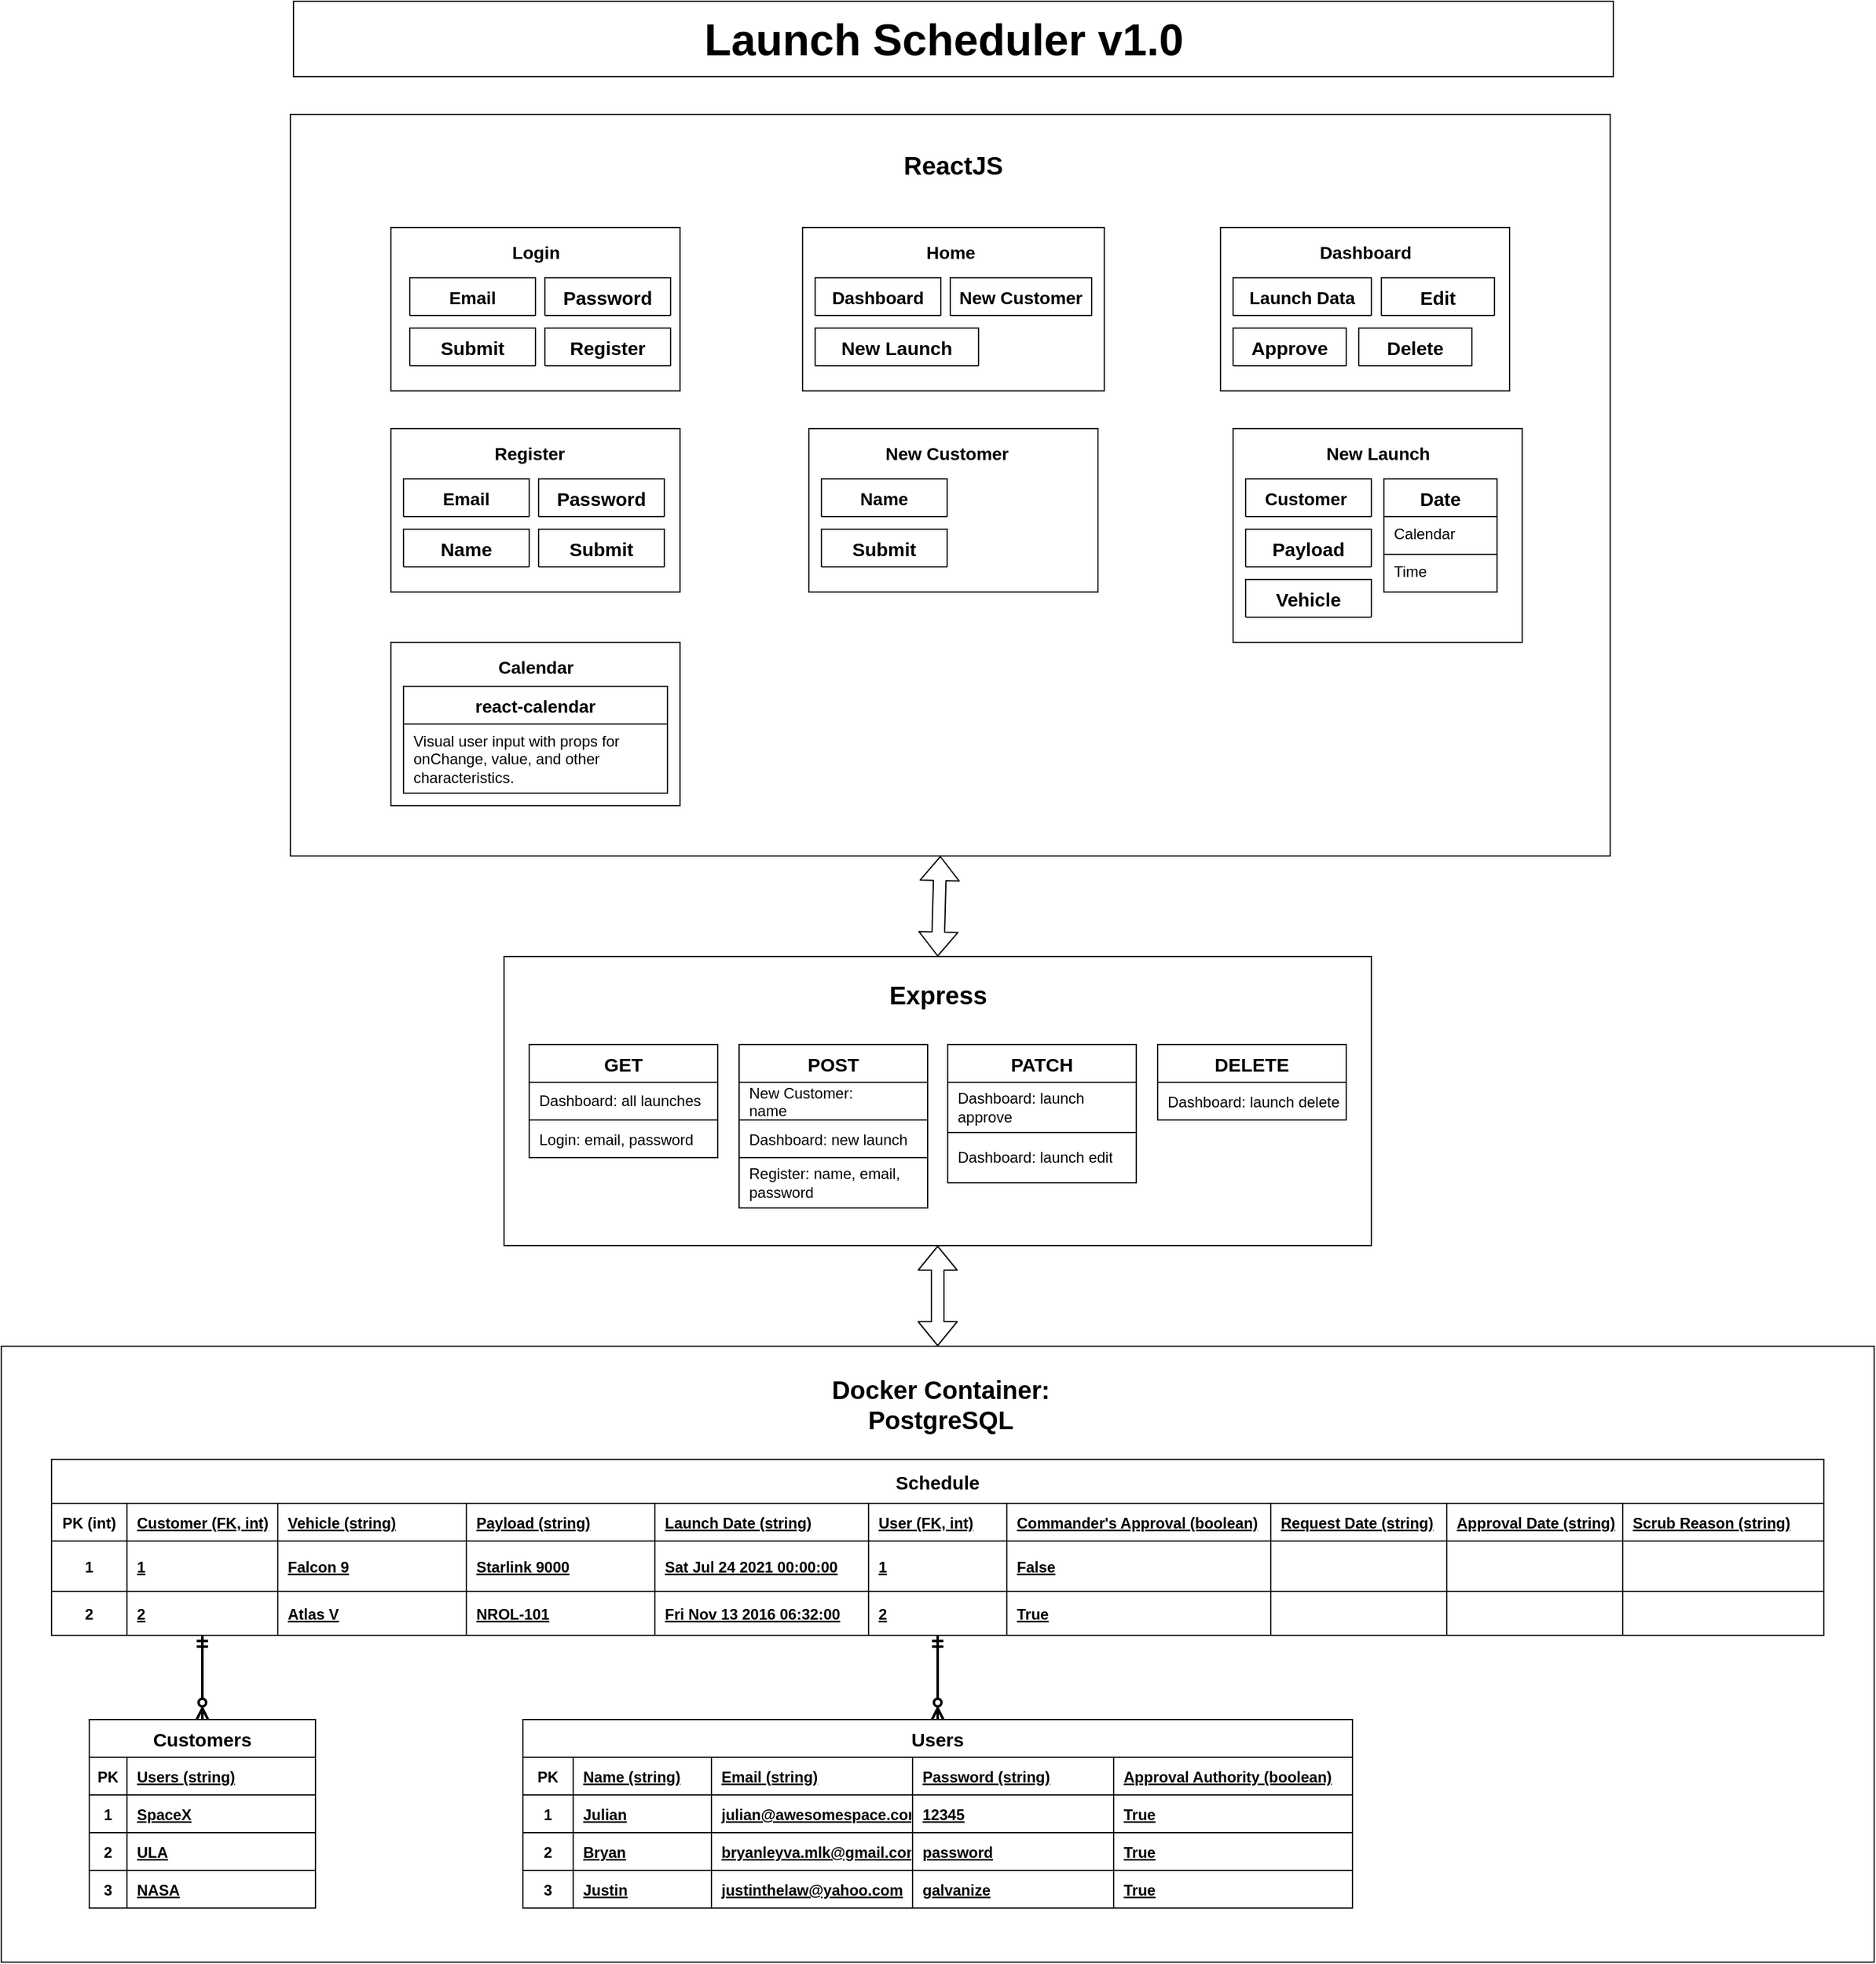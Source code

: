 <mxfile>
    <diagram id="6BDg1KD_mayfi2PuMGdl" name="Page-1">
        <mxGraphModel dx="818" dy="506" grid="1" gridSize="10" guides="1" tooltips="1" connect="1" arrows="1" fold="1" page="1" pageScale="1" pageWidth="1920" pageHeight="1200" math="0" shadow="0">
            <root>
                <mxCell id="0"/>
                <mxCell id="1" parent="0"/>
                <mxCell id="199" value="" style="whiteSpace=wrap;html=1;fontSize=15;" vertex="1" parent="1">
                    <mxGeometry x="447.5" y="130" width="1050" height="60" as="geometry"/>
                </mxCell>
                <mxCell id="Rv9vlVJMcPTRxCtkCa90-260" value="" style="whiteSpace=wrap;html=1;fontSize=15;" parent="1" vertex="1">
                    <mxGeometry x="445" y="220" width="1050" height="590" as="geometry"/>
                </mxCell>
                <mxCell id="Rv9vlVJMcPTRxCtkCa90-183" value="" style="whiteSpace=wrap;html=1;fontSize=15;" parent="1" vertex="1">
                    <mxGeometry x="215" y="1200" width="1490" height="490" as="geometry"/>
                </mxCell>
                <mxCell id="Rv9vlVJMcPTRxCtkCa90-259" value="" style="whiteSpace=wrap;html=1;fontSize=15;" parent="1" vertex="1">
                    <mxGeometry x="615" y="890" width="690" height="230" as="geometry"/>
                </mxCell>
                <mxCell id="Rv9vlVJMcPTRxCtkCa90-250" value="Express" style="text;html=1;strokeColor=none;fillColor=none;align=center;verticalAlign=middle;whiteSpace=wrap;rounded=0;fontSize=20;fontStyle=1" parent="1" vertex="1">
                    <mxGeometry x="862.5" y="910" width="195" height="20" as="geometry"/>
                </mxCell>
                <mxCell id="Rv9vlVJMcPTRxCtkCa90-251" value="ReactJS" style="text;html=1;strokeColor=none;fillColor=none;align=center;verticalAlign=middle;whiteSpace=wrap;rounded=0;fontSize=20;fontStyle=1" parent="1" vertex="1">
                    <mxGeometry x="875" y="250" width="195" height="20" as="geometry"/>
                </mxCell>
                <mxCell id="28" value="Schedule" style="shape=table;startSize=35;container=1;collapsible=1;childLayout=tableLayout;fixedRows=1;rowLines=0;fontStyle=1;align=center;resizeLast=1;fontSize=15;" parent="1" vertex="1">
                    <mxGeometry x="255" y="1290" width="1410" height="140" as="geometry"/>
                </mxCell>
                <mxCell id="29" value="" style="shape=partialRectangle;collapsible=0;dropTarget=0;pointerEvents=0;fillColor=none;top=0;left=0;bottom=1;right=0;points=[[0,0.5],[1,0.5]];portConstraint=eastwest;" parent="28" vertex="1">
                    <mxGeometry y="35" width="1410" height="30" as="geometry"/>
                </mxCell>
                <mxCell id="30" value="PK (int)" style="shape=partialRectangle;connectable=0;fillColor=none;top=0;left=0;bottom=0;right=0;fontStyle=1;overflow=hidden;" parent="29" vertex="1">
                    <mxGeometry width="60" height="30" as="geometry"/>
                </mxCell>
                <mxCell id="31" value="Customer (FK, int)" style="shape=partialRectangle;connectable=0;fillColor=none;top=0;left=0;bottom=0;right=0;align=left;spacingLeft=6;fontStyle=5;overflow=hidden;" parent="29" vertex="1">
                    <mxGeometry x="60" width="120" height="30" as="geometry"/>
                </mxCell>
                <mxCell id="51" value="Vehicle (string)" style="shape=partialRectangle;connectable=0;fillColor=none;top=0;left=0;bottom=0;right=0;align=left;spacingLeft=6;fontStyle=5;overflow=hidden;" parent="29" vertex="1">
                    <mxGeometry x="180" width="150" height="30" as="geometry"/>
                </mxCell>
                <mxCell id="55" value="Payload (string)" style="shape=partialRectangle;connectable=0;fillColor=none;top=0;left=0;bottom=0;right=0;align=left;spacingLeft=6;fontStyle=5;overflow=hidden;" parent="29" vertex="1">
                    <mxGeometry x="330" width="150" height="30" as="geometry"/>
                </mxCell>
                <mxCell id="97" value="Launch Date (string)" style="shape=partialRectangle;connectable=0;fillColor=none;top=0;left=0;bottom=0;right=0;align=left;spacingLeft=6;fontStyle=5;overflow=hidden;" parent="29" vertex="1">
                    <mxGeometry x="480" width="170" height="30" as="geometry"/>
                </mxCell>
                <mxCell id="168" value="User (FK, int)" style="shape=partialRectangle;connectable=0;fillColor=none;top=0;left=0;bottom=0;right=0;align=left;spacingLeft=6;fontStyle=5;overflow=hidden;" parent="29" vertex="1">
                    <mxGeometry x="650" width="110.0" height="30" as="geometry"/>
                </mxCell>
                <mxCell id="101" value="Commander's Approval (boolean)" style="shape=partialRectangle;connectable=0;fillColor=none;top=0;left=0;bottom=0;right=0;align=left;spacingLeft=6;fontStyle=5;overflow=hidden;" parent="29" vertex="1">
                    <mxGeometry x="760.0" width="210.0" height="30" as="geometry"/>
                </mxCell>
                <mxCell id="204" value="Request Date (string)" style="shape=partialRectangle;connectable=0;fillColor=none;top=0;left=0;bottom=0;right=0;align=left;spacingLeft=6;fontStyle=5;overflow=hidden;" vertex="1" parent="29">
                    <mxGeometry x="970" width="140" height="30" as="geometry"/>
                </mxCell>
                <mxCell id="216" value="Approval Date (string)" style="shape=partialRectangle;connectable=0;fillColor=none;top=0;left=0;bottom=0;right=0;align=left;spacingLeft=6;fontStyle=5;overflow=hidden;" vertex="1" parent="29">
                    <mxGeometry x="1110" width="140" height="30" as="geometry"/>
                </mxCell>
                <mxCell id="219" value="Scrub Reason (string)" style="shape=partialRectangle;connectable=0;fillColor=none;top=0;left=0;bottom=0;right=0;align=left;spacingLeft=6;fontStyle=5;overflow=hidden;" vertex="1" parent="29">
                    <mxGeometry x="1250" width="160" height="30" as="geometry"/>
                </mxCell>
                <mxCell id="44" style="shape=partialRectangle;collapsible=0;dropTarget=0;pointerEvents=0;fillColor=none;top=0;left=0;bottom=1;right=0;points=[[0,0.5],[1,0.5]];portConstraint=eastwest;" parent="28" vertex="1">
                    <mxGeometry y="65" width="1410" height="40" as="geometry"/>
                </mxCell>
                <mxCell id="45" value="1" style="shape=partialRectangle;connectable=0;fillColor=none;top=0;left=0;bottom=0;right=0;fontStyle=1;overflow=hidden;" parent="44" vertex="1">
                    <mxGeometry width="60" height="40" as="geometry"/>
                </mxCell>
                <mxCell id="46" value="1" style="shape=partialRectangle;connectable=0;fillColor=none;top=0;left=0;bottom=0;right=0;align=left;spacingLeft=6;fontStyle=5;overflow=hidden;" parent="44" vertex="1">
                    <mxGeometry x="60" width="120" height="40" as="geometry"/>
                </mxCell>
                <mxCell id="52" value="Falcon 9" style="shape=partialRectangle;connectable=0;fillColor=none;top=0;left=0;bottom=0;right=0;align=left;spacingLeft=6;fontStyle=5;overflow=hidden;" parent="44" vertex="1">
                    <mxGeometry x="180" width="150" height="40" as="geometry"/>
                </mxCell>
                <mxCell id="56" value="Starlink 9000" style="shape=partialRectangle;connectable=0;fillColor=none;top=0;left=0;bottom=0;right=0;align=left;spacingLeft=6;fontStyle=5;overflow=hidden;" parent="44" vertex="1">
                    <mxGeometry x="330" width="150" height="40" as="geometry"/>
                </mxCell>
                <mxCell id="98" value="Sat Jul 24 2021 00:00:00" style="shape=partialRectangle;connectable=0;fillColor=none;top=0;left=0;bottom=0;right=0;align=left;spacingLeft=6;fontStyle=5;overflow=hidden;" parent="44" vertex="1">
                    <mxGeometry x="480" width="170" height="40" as="geometry"/>
                </mxCell>
                <mxCell id="169" value="1" style="shape=partialRectangle;connectable=0;fillColor=none;top=0;left=0;bottom=0;right=0;align=left;spacingLeft=6;fontStyle=5;overflow=hidden;" parent="44" vertex="1">
                    <mxGeometry x="650" width="110.0" height="40" as="geometry"/>
                </mxCell>
                <mxCell id="102" value="False" style="shape=partialRectangle;connectable=0;fillColor=none;top=0;left=0;bottom=0;right=0;align=left;spacingLeft=6;fontStyle=5;overflow=hidden;" parent="44" vertex="1">
                    <mxGeometry x="760.0" width="210.0" height="40" as="geometry"/>
                </mxCell>
                <mxCell id="205" style="shape=partialRectangle;connectable=0;fillColor=none;top=0;left=0;bottom=0;right=0;align=left;spacingLeft=6;fontStyle=5;overflow=hidden;" vertex="1" parent="44">
                    <mxGeometry x="970" width="140" height="40" as="geometry"/>
                </mxCell>
                <mxCell id="217" style="shape=partialRectangle;connectable=0;fillColor=none;top=0;left=0;bottom=0;right=0;align=left;spacingLeft=6;fontStyle=5;overflow=hidden;" vertex="1" parent="44">
                    <mxGeometry x="1110" width="140" height="40" as="geometry"/>
                </mxCell>
                <mxCell id="220" style="shape=partialRectangle;connectable=0;fillColor=none;top=0;left=0;bottom=0;right=0;align=left;spacingLeft=6;fontStyle=5;overflow=hidden;" vertex="1" parent="44">
                    <mxGeometry x="1250" width="160" height="40" as="geometry"/>
                </mxCell>
                <mxCell id="41" style="shape=partialRectangle;collapsible=0;dropTarget=0;pointerEvents=0;fillColor=none;top=0;left=0;bottom=1;right=0;points=[[0,0.5],[1,0.5]];portConstraint=eastwest;" parent="28" vertex="1">
                    <mxGeometry y="105" width="1410" height="35" as="geometry"/>
                </mxCell>
                <mxCell id="42" value="2" style="shape=partialRectangle;connectable=0;fillColor=none;top=0;left=0;bottom=0;right=0;fontStyle=1;overflow=hidden;" parent="41" vertex="1">
                    <mxGeometry width="60" height="35" as="geometry"/>
                </mxCell>
                <mxCell id="43" value="2" style="shape=partialRectangle;connectable=0;fillColor=none;top=0;left=0;bottom=0;right=0;align=left;spacingLeft=6;fontStyle=5;overflow=hidden;" parent="41" vertex="1">
                    <mxGeometry x="60" width="120" height="35" as="geometry"/>
                </mxCell>
                <mxCell id="53" value="Atlas V" style="shape=partialRectangle;connectable=0;fillColor=none;top=0;left=0;bottom=0;right=0;align=left;spacingLeft=6;fontStyle=5;overflow=hidden;" parent="41" vertex="1">
                    <mxGeometry x="180" width="150" height="35" as="geometry"/>
                </mxCell>
                <mxCell id="57" value="NROL-101" style="shape=partialRectangle;connectable=0;fillColor=none;top=0;left=0;bottom=0;right=0;align=left;spacingLeft=6;fontStyle=5;overflow=hidden;" parent="41" vertex="1">
                    <mxGeometry x="330" width="150" height="35" as="geometry"/>
                </mxCell>
                <mxCell id="99" value="Fri Nov 13 2016 06:32:00" style="shape=partialRectangle;connectable=0;fillColor=none;top=0;left=0;bottom=0;right=0;align=left;spacingLeft=6;fontStyle=5;overflow=hidden;" parent="41" vertex="1">
                    <mxGeometry x="480" width="170" height="35" as="geometry"/>
                </mxCell>
                <mxCell id="170" value="2" style="shape=partialRectangle;connectable=0;fillColor=none;top=0;left=0;bottom=0;right=0;align=left;spacingLeft=6;fontStyle=5;overflow=hidden;" parent="41" vertex="1">
                    <mxGeometry x="650" width="110.0" height="35" as="geometry"/>
                </mxCell>
                <mxCell id="103" value="True" style="shape=partialRectangle;connectable=0;fillColor=none;top=0;left=0;bottom=0;right=0;align=left;spacingLeft=6;fontStyle=5;overflow=hidden;" parent="41" vertex="1">
                    <mxGeometry x="760.0" width="210.0" height="35" as="geometry"/>
                </mxCell>
                <mxCell id="206" style="shape=partialRectangle;connectable=0;fillColor=none;top=0;left=0;bottom=0;right=0;align=left;spacingLeft=6;fontStyle=5;overflow=hidden;" vertex="1" parent="41">
                    <mxGeometry x="970" width="140" height="35" as="geometry"/>
                </mxCell>
                <mxCell id="218" style="shape=partialRectangle;connectable=0;fillColor=none;top=0;left=0;bottom=0;right=0;align=left;spacingLeft=6;fontStyle=5;overflow=hidden;" vertex="1" parent="41">
                    <mxGeometry x="1110" width="140" height="35" as="geometry"/>
                </mxCell>
                <mxCell id="221" style="shape=partialRectangle;connectable=0;fillColor=none;top=0;left=0;bottom=0;right=0;align=left;spacingLeft=6;fontStyle=5;overflow=hidden;" vertex="1" parent="41">
                    <mxGeometry x="1250" width="160" height="35" as="geometry"/>
                </mxCell>
                <mxCell id="84" value="Customers" style="shape=table;startSize=30;container=1;collapsible=1;childLayout=tableLayout;fixedRows=1;rowLines=0;fontStyle=1;align=center;resizeLast=1;fontSize=15;" parent="1" vertex="1">
                    <mxGeometry x="285" y="1497" width="180" height="150" as="geometry"/>
                </mxCell>
                <mxCell id="85" value="" style="shape=partialRectangle;collapsible=0;dropTarget=0;pointerEvents=0;fillColor=none;top=0;left=0;bottom=1;right=0;points=[[0,0.5],[1,0.5]];portConstraint=eastwest;" parent="84" vertex="1">
                    <mxGeometry y="30" width="180" height="30" as="geometry"/>
                </mxCell>
                <mxCell id="86" value="PK" style="shape=partialRectangle;connectable=0;fillColor=none;top=0;left=0;bottom=0;right=0;fontStyle=1;overflow=hidden;" parent="85" vertex="1">
                    <mxGeometry width="30" height="30" as="geometry"/>
                </mxCell>
                <mxCell id="87" value="Users (string)" style="shape=partialRectangle;connectable=0;fillColor=none;top=0;left=0;bottom=0;right=0;align=left;spacingLeft=6;fontStyle=5;overflow=hidden;" parent="85" vertex="1">
                    <mxGeometry x="30" width="150" height="30" as="geometry"/>
                </mxCell>
                <mxCell id="108" style="shape=partialRectangle;collapsible=0;dropTarget=0;pointerEvents=0;fillColor=none;top=0;left=0;bottom=1;right=0;points=[[0,0.5],[1,0.5]];portConstraint=eastwest;" parent="84" vertex="1">
                    <mxGeometry y="60" width="180" height="30" as="geometry"/>
                </mxCell>
                <mxCell id="109" value="1" style="shape=partialRectangle;connectable=0;fillColor=none;top=0;left=0;bottom=0;right=0;fontStyle=1;overflow=hidden;" parent="108" vertex="1">
                    <mxGeometry width="30" height="30" as="geometry"/>
                </mxCell>
                <mxCell id="110" value="SpaceX" style="shape=partialRectangle;connectable=0;fillColor=none;top=0;left=0;bottom=0;right=0;align=left;spacingLeft=6;fontStyle=5;overflow=hidden;" parent="108" vertex="1">
                    <mxGeometry x="30" width="150" height="30" as="geometry"/>
                </mxCell>
                <mxCell id="105" style="shape=partialRectangle;collapsible=0;dropTarget=0;pointerEvents=0;fillColor=none;top=0;left=0;bottom=1;right=0;points=[[0,0.5],[1,0.5]];portConstraint=eastwest;" parent="84" vertex="1">
                    <mxGeometry y="90" width="180" height="30" as="geometry"/>
                </mxCell>
                <mxCell id="106" value="2" style="shape=partialRectangle;connectable=0;fillColor=none;top=0;left=0;bottom=0;right=0;fontStyle=1;overflow=hidden;" parent="105" vertex="1">
                    <mxGeometry width="30" height="30" as="geometry"/>
                </mxCell>
                <mxCell id="107" value="ULA" style="shape=partialRectangle;connectable=0;fillColor=none;top=0;left=0;bottom=0;right=0;align=left;spacingLeft=6;fontStyle=5;overflow=hidden;" parent="105" vertex="1">
                    <mxGeometry x="30" width="150" height="30" as="geometry"/>
                </mxCell>
                <mxCell id="164" style="shape=partialRectangle;collapsible=0;dropTarget=0;pointerEvents=0;fillColor=none;top=0;left=0;bottom=1;right=0;points=[[0,0.5],[1,0.5]];portConstraint=eastwest;" parent="84" vertex="1">
                    <mxGeometry y="120" width="180" height="30" as="geometry"/>
                </mxCell>
                <mxCell id="165" value="3" style="shape=partialRectangle;connectable=0;fillColor=none;top=0;left=0;bottom=0;right=0;fontStyle=1;overflow=hidden;" parent="164" vertex="1">
                    <mxGeometry width="30" height="30" as="geometry"/>
                </mxCell>
                <mxCell id="166" value="NASA" style="shape=partialRectangle;connectable=0;fillColor=none;top=0;left=0;bottom=0;right=0;align=left;spacingLeft=6;fontStyle=5;overflow=hidden;" parent="164" vertex="1">
                    <mxGeometry x="30" width="150" height="30" as="geometry"/>
                </mxCell>
                <mxCell id="141" value="Users" style="shape=table;startSize=30;container=1;collapsible=1;childLayout=tableLayout;fixedRows=1;rowLines=0;fontStyle=1;align=center;resizeLast=1;fontSize=15;" parent="1" vertex="1">
                    <mxGeometry x="630" y="1497" width="660" height="150" as="geometry"/>
                </mxCell>
                <mxCell id="142" value="" style="shape=partialRectangle;collapsible=0;dropTarget=0;pointerEvents=0;fillColor=none;top=0;left=0;bottom=1;right=0;points=[[0,0.5],[1,0.5]];portConstraint=eastwest;" parent="141" vertex="1">
                    <mxGeometry y="30" width="660" height="30" as="geometry"/>
                </mxCell>
                <mxCell id="143" value="PK" style="shape=partialRectangle;connectable=0;fillColor=none;top=0;left=0;bottom=0;right=0;fontStyle=1;overflow=hidden;" parent="142" vertex="1">
                    <mxGeometry width="40" height="30" as="geometry"/>
                </mxCell>
                <mxCell id="144" value="Name (string)" style="shape=partialRectangle;connectable=0;fillColor=none;top=0;left=0;bottom=0;right=0;align=left;spacingLeft=6;fontStyle=5;overflow=hidden;" parent="142" vertex="1">
                    <mxGeometry x="40" width="110" height="30" as="geometry"/>
                </mxCell>
                <mxCell id="151" value="Email (string)" style="shape=partialRectangle;connectable=0;fillColor=none;top=0;left=0;bottom=0;right=0;align=left;spacingLeft=6;fontStyle=5;overflow=hidden;" parent="142" vertex="1">
                    <mxGeometry x="150" width="160" height="30" as="geometry"/>
                </mxCell>
                <mxCell id="154" value="Password (string)" style="shape=partialRectangle;connectable=0;fillColor=none;top=0;left=0;bottom=0;right=0;align=left;spacingLeft=6;fontStyle=5;overflow=hidden;" parent="142" vertex="1">
                    <mxGeometry x="310" width="160" height="30" as="geometry"/>
                </mxCell>
                <mxCell id="222" value="Approval Authority (boolean)" style="shape=partialRectangle;connectable=0;fillColor=none;top=0;left=0;bottom=0;right=0;align=left;spacingLeft=6;fontStyle=5;overflow=hidden;" vertex="1" parent="142">
                    <mxGeometry x="470" width="190" height="30" as="geometry"/>
                </mxCell>
                <mxCell id="145" style="shape=partialRectangle;collapsible=0;dropTarget=0;pointerEvents=0;fillColor=none;top=0;left=0;bottom=1;right=0;points=[[0,0.5],[1,0.5]];portConstraint=eastwest;" parent="141" vertex="1">
                    <mxGeometry y="60" width="660" height="30" as="geometry"/>
                </mxCell>
                <mxCell id="146" value="1" style="shape=partialRectangle;connectable=0;fillColor=none;top=0;left=0;bottom=0;right=0;fontStyle=1;overflow=hidden;" parent="145" vertex="1">
                    <mxGeometry width="40" height="30" as="geometry"/>
                </mxCell>
                <mxCell id="147" value="Julian" style="shape=partialRectangle;connectable=0;fillColor=none;top=0;left=0;bottom=0;right=0;align=left;spacingLeft=6;fontStyle=5;overflow=hidden;" parent="145" vertex="1">
                    <mxGeometry x="40" width="110" height="30" as="geometry"/>
                </mxCell>
                <mxCell id="152" value="julian@awesomespace.com" style="shape=partialRectangle;connectable=0;fillColor=none;top=0;left=0;bottom=0;right=0;align=left;spacingLeft=6;fontStyle=5;overflow=hidden;" parent="145" vertex="1">
                    <mxGeometry x="150" width="160" height="30" as="geometry"/>
                </mxCell>
                <mxCell id="155" value="12345" style="shape=partialRectangle;connectable=0;fillColor=none;top=0;left=0;bottom=0;right=0;align=left;spacingLeft=6;fontStyle=5;overflow=hidden;" parent="145" vertex="1">
                    <mxGeometry x="310" width="160" height="30" as="geometry"/>
                </mxCell>
                <mxCell id="223" value="True" style="shape=partialRectangle;connectable=0;fillColor=none;top=0;left=0;bottom=0;right=0;align=left;spacingLeft=6;fontStyle=5;overflow=hidden;" vertex="1" parent="145">
                    <mxGeometry x="470" width="190" height="30" as="geometry"/>
                </mxCell>
                <mxCell id="148" style="shape=partialRectangle;collapsible=0;dropTarget=0;pointerEvents=0;fillColor=none;top=0;left=0;bottom=1;right=0;points=[[0,0.5],[1,0.5]];portConstraint=eastwest;" parent="141" vertex="1">
                    <mxGeometry y="90" width="660" height="30" as="geometry"/>
                </mxCell>
                <mxCell id="149" value="2" style="shape=partialRectangle;connectable=0;fillColor=none;top=0;left=0;bottom=0;right=0;fontStyle=1;overflow=hidden;" parent="148" vertex="1">
                    <mxGeometry width="40" height="30" as="geometry"/>
                </mxCell>
                <mxCell id="150" value="Bryan" style="shape=partialRectangle;connectable=0;fillColor=none;top=0;left=0;bottom=0;right=0;align=left;spacingLeft=6;fontStyle=5;overflow=hidden;" parent="148" vertex="1">
                    <mxGeometry x="40" width="110" height="30" as="geometry"/>
                </mxCell>
                <mxCell id="153" value="bryanleyva.mlk@gmail.com" style="shape=partialRectangle;connectable=0;fillColor=none;top=0;left=0;bottom=0;right=0;align=left;spacingLeft=6;fontStyle=5;overflow=hidden;" parent="148" vertex="1">
                    <mxGeometry x="150" width="160" height="30" as="geometry"/>
                </mxCell>
                <mxCell id="156" value="password" style="shape=partialRectangle;connectable=0;fillColor=none;top=0;left=0;bottom=0;right=0;align=left;spacingLeft=6;fontStyle=5;overflow=hidden;" parent="148" vertex="1">
                    <mxGeometry x="310" width="160" height="30" as="geometry"/>
                </mxCell>
                <mxCell id="224" value="True" style="shape=partialRectangle;connectable=0;fillColor=none;top=0;left=0;bottom=0;right=0;align=left;spacingLeft=6;fontStyle=5;overflow=hidden;" vertex="1" parent="148">
                    <mxGeometry x="470" width="190" height="30" as="geometry"/>
                </mxCell>
                <mxCell id="157" style="shape=partialRectangle;collapsible=0;dropTarget=0;pointerEvents=0;fillColor=none;top=0;left=0;bottom=1;right=0;points=[[0,0.5],[1,0.5]];portConstraint=eastwest;" parent="141" vertex="1">
                    <mxGeometry y="120" width="660" height="30" as="geometry"/>
                </mxCell>
                <mxCell id="158" value="3" style="shape=partialRectangle;connectable=0;fillColor=none;top=0;left=0;bottom=0;right=0;fontStyle=1;overflow=hidden;" parent="157" vertex="1">
                    <mxGeometry width="40" height="30" as="geometry"/>
                </mxCell>
                <mxCell id="159" value="Justin" style="shape=partialRectangle;connectable=0;fillColor=none;top=0;left=0;bottom=0;right=0;align=left;spacingLeft=6;fontStyle=5;overflow=hidden;" parent="157" vertex="1">
                    <mxGeometry x="40" width="110" height="30" as="geometry"/>
                </mxCell>
                <mxCell id="160" value="justinthelaw@yahoo.com" style="shape=partialRectangle;connectable=0;fillColor=none;top=0;left=0;bottom=0;right=0;align=left;spacingLeft=6;fontStyle=5;overflow=hidden;" parent="157" vertex="1">
                    <mxGeometry x="150" width="160" height="30" as="geometry"/>
                </mxCell>
                <mxCell id="161" value="galvanize" style="shape=partialRectangle;connectable=0;fillColor=none;top=0;left=0;bottom=0;right=0;align=left;spacingLeft=6;fontStyle=5;overflow=hidden;" parent="157" vertex="1">
                    <mxGeometry x="310" width="160" height="30" as="geometry"/>
                </mxCell>
                <mxCell id="225" value="True" style="shape=partialRectangle;connectable=0;fillColor=none;top=0;left=0;bottom=0;right=0;align=left;spacingLeft=6;fontStyle=5;overflow=hidden;" vertex="1" parent="157">
                    <mxGeometry x="470" width="190" height="30" as="geometry"/>
                </mxCell>
                <mxCell id="167" value="" style="endArrow=ERzeroToMany;html=1;startArrow=ERmandOne;startFill=0;endFill=1;jumpSize=7;strokeWidth=2;entryX=0.5;entryY=0;entryDx=0;entryDy=0;labelBackgroundColor=none;" parent="1" target="84" edge="1">
                    <mxGeometry x="215" y="1210" width="50" height="50" as="geometry">
                        <mxPoint x="375" y="1430" as="sourcePoint"/>
                        <mxPoint x="435" y="1440" as="targetPoint"/>
                    </mxGeometry>
                </mxCell>
                <mxCell id="183" value="" style="endArrow=ERzeroToMany;html=1;startArrow=ERmandOne;startFill=0;endFill=1;jumpSize=7;strokeWidth=2;labelBackgroundColor=none;entryX=0.5;entryY=0;entryDx=0;entryDy=0;" parent="1" target="141" edge="1">
                    <mxGeometry x="215" y="1210" width="50" height="50" as="geometry">
                        <mxPoint x="960" y="1430" as="sourcePoint"/>
                        <mxPoint x="955" y="1497" as="targetPoint"/>
                    </mxGeometry>
                </mxCell>
                <mxCell id="Rv9vlVJMcPTRxCtkCa90-184" value="Docker Container: PostgreSQL" style="text;html=1;strokeColor=none;fillColor=none;align=center;verticalAlign=middle;whiteSpace=wrap;rounded=0;fontSize=20;fontStyle=1" parent="1" vertex="1">
                    <mxGeometry x="865" y="1236" width="195" height="20" as="geometry"/>
                </mxCell>
                <mxCell id="Rv9vlVJMcPTRxCtkCa90-265" value="" style="shape=flexArrow;endArrow=classic;html=1;fontSize=20;entryX=0.5;entryY=1;entryDx=0;entryDy=0;fillColor=#ffffff;startArrow=block;exitX=0.5;exitY=0;exitDx=0;exitDy=0;" parent="1" source="Rv9vlVJMcPTRxCtkCa90-183" target="Rv9vlVJMcPTRxCtkCa90-259" edge="1">
                    <mxGeometry width="50" height="50" relative="1" as="geometry">
                        <mxPoint x="740" y="1400" as="sourcePoint"/>
                        <mxPoint x="1115" y="1300" as="targetPoint"/>
                    </mxGeometry>
                </mxCell>
                <mxCell id="Rv9vlVJMcPTRxCtkCa90-296" value="GET" style="shape=table;startSize=30;container=1;collapsible=1;childLayout=tableLayout;fixedRows=1;rowLines=0;fontStyle=1;align=center;resizeLast=1;fontSize=15;" parent="1" vertex="1">
                    <mxGeometry x="635" y="960" width="150" height="90" as="geometry"/>
                </mxCell>
                <mxCell id="Rv9vlVJMcPTRxCtkCa90-297" value="" style="shape=partialRectangle;collapsible=0;dropTarget=0;pointerEvents=0;fillColor=none;top=0;left=0;bottom=1;right=0;points=[[0,0.5],[1,0.5]];portConstraint=eastwest;" parent="Rv9vlVJMcPTRxCtkCa90-296" vertex="1">
                    <mxGeometry y="30" width="150" height="30" as="geometry"/>
                </mxCell>
                <mxCell id="Rv9vlVJMcPTRxCtkCa90-299" value="Dashboard: all launches" style="shape=partialRectangle;connectable=0;fillColor=none;top=0;left=0;bottom=0;right=0;align=left;spacingLeft=6;fontStyle=0;overflow=hidden;whiteSpace=wrap;" parent="Rv9vlVJMcPTRxCtkCa90-297" vertex="1">
                    <mxGeometry width="150" height="30" as="geometry"/>
                </mxCell>
                <mxCell id="Rv9vlVJMcPTRxCtkCa90-300" style="shape=partialRectangle;collapsible=0;dropTarget=0;pointerEvents=0;fillColor=none;top=0;left=0;bottom=1;right=0;points=[[0,0.5],[1,0.5]];portConstraint=eastwest;" parent="Rv9vlVJMcPTRxCtkCa90-296" vertex="1">
                    <mxGeometry y="60" width="150" height="30" as="geometry"/>
                </mxCell>
                <mxCell id="Rv9vlVJMcPTRxCtkCa90-302" value="Login: email, password" style="shape=partialRectangle;connectable=0;fillColor=none;top=0;left=0;bottom=0;right=0;align=left;spacingLeft=6;fontStyle=0;overflow=hidden;" parent="Rv9vlVJMcPTRxCtkCa90-300" vertex="1">
                    <mxGeometry width="150" height="30" as="geometry"/>
                </mxCell>
                <mxCell id="Rv9vlVJMcPTRxCtkCa90-325" value="POST" style="shape=table;startSize=30;container=1;collapsible=1;childLayout=tableLayout;fixedRows=1;rowLines=0;fontStyle=1;align=center;resizeLast=1;fontSize=15;" parent="1" vertex="1">
                    <mxGeometry x="802" y="960" width="150" height="130" as="geometry"/>
                </mxCell>
                <mxCell id="Rv9vlVJMcPTRxCtkCa90-326" value="" style="shape=partialRectangle;collapsible=0;dropTarget=0;pointerEvents=0;fillColor=none;top=0;left=0;bottom=1;right=0;points=[[0,0.5],[1,0.5]];portConstraint=eastwest;" parent="Rv9vlVJMcPTRxCtkCa90-325" vertex="1">
                    <mxGeometry y="30" width="150" height="30" as="geometry"/>
                </mxCell>
                <mxCell id="Rv9vlVJMcPTRxCtkCa90-327" value="New Customer: &#10;name" style="shape=partialRectangle;connectable=0;fillColor=none;top=0;left=0;bottom=0;right=0;align=left;spacingLeft=6;fontStyle=0;overflow=hidden;" parent="Rv9vlVJMcPTRxCtkCa90-326" vertex="1">
                    <mxGeometry width="150" height="30" as="geometry"/>
                </mxCell>
                <mxCell id="Rv9vlVJMcPTRxCtkCa90-328" style="shape=partialRectangle;collapsible=0;dropTarget=0;pointerEvents=0;fillColor=none;top=0;left=0;bottom=1;right=0;points=[[0,0.5],[1,0.5]];portConstraint=eastwest;" parent="Rv9vlVJMcPTRxCtkCa90-325" vertex="1">
                    <mxGeometry y="60" width="150" height="30" as="geometry"/>
                </mxCell>
                <mxCell id="Rv9vlVJMcPTRxCtkCa90-329" value="Dashboard: new launch" style="shape=partialRectangle;connectable=0;fillColor=none;top=0;left=0;bottom=0;right=0;align=left;spacingLeft=6;fontStyle=0;overflow=hidden;" parent="Rv9vlVJMcPTRxCtkCa90-328" vertex="1">
                    <mxGeometry width="150" height="30" as="geometry"/>
                </mxCell>
                <mxCell id="Rv9vlVJMcPTRxCtkCa90-330" style="shape=partialRectangle;collapsible=0;dropTarget=0;pointerEvents=0;fillColor=none;top=0;left=0;bottom=1;right=0;points=[[0,0.5],[1,0.5]];portConstraint=eastwest;" parent="Rv9vlVJMcPTRxCtkCa90-325" vertex="1">
                    <mxGeometry y="90" width="150" height="40" as="geometry"/>
                </mxCell>
                <mxCell id="Rv9vlVJMcPTRxCtkCa90-331" value="Register: name, email, password" style="shape=partialRectangle;connectable=0;fillColor=none;top=0;left=0;bottom=0;right=0;align=left;spacingLeft=6;fontStyle=0;overflow=hidden;whiteSpace=wrap;" parent="Rv9vlVJMcPTRxCtkCa90-330" vertex="1">
                    <mxGeometry width="150" height="40" as="geometry"/>
                </mxCell>
                <mxCell id="Rv9vlVJMcPTRxCtkCa90-334" value="PATCH" style="shape=table;startSize=30;container=1;collapsible=1;childLayout=tableLayout;fixedRows=1;rowLines=0;fontStyle=1;align=center;resizeLast=1;fontSize=15;" parent="1" vertex="1">
                    <mxGeometry x="968" y="960" width="150" height="110" as="geometry"/>
                </mxCell>
                <mxCell id="Rv9vlVJMcPTRxCtkCa90-335" value="" style="shape=partialRectangle;collapsible=0;dropTarget=0;pointerEvents=0;fillColor=none;top=0;left=0;bottom=1;right=0;points=[[0,0.5],[1,0.5]];portConstraint=eastwest;" parent="Rv9vlVJMcPTRxCtkCa90-334" vertex="1">
                    <mxGeometry y="30" width="150" height="40" as="geometry"/>
                </mxCell>
                <mxCell id="Rv9vlVJMcPTRxCtkCa90-336" value="Dashboard: launch approve" style="shape=partialRectangle;connectable=0;fillColor=none;top=0;left=0;bottom=0;right=0;align=left;spacingLeft=6;fontStyle=0;overflow=hidden;whiteSpace=wrap;" parent="Rv9vlVJMcPTRxCtkCa90-335" vertex="1">
                    <mxGeometry width="150" height="40" as="geometry"/>
                </mxCell>
                <mxCell id="234" style="shape=partialRectangle;collapsible=0;dropTarget=0;pointerEvents=0;fillColor=none;top=0;left=0;bottom=1;right=0;points=[[0,0.5],[1,0.5]];portConstraint=eastwest;" vertex="1" parent="Rv9vlVJMcPTRxCtkCa90-334">
                    <mxGeometry y="70" width="150" height="40" as="geometry"/>
                </mxCell>
                <mxCell id="235" value="Dashboard: launch edit" style="shape=partialRectangle;connectable=0;fillColor=none;top=0;left=0;bottom=0;right=0;align=left;spacingLeft=6;fontStyle=0;overflow=hidden;whiteSpace=wrap;" vertex="1" parent="234">
                    <mxGeometry width="150" height="40" as="geometry"/>
                </mxCell>
                <mxCell id="Rv9vlVJMcPTRxCtkCa90-343" value="DELETE" style="shape=table;startSize=30;container=1;collapsible=1;childLayout=tableLayout;fixedRows=1;rowLines=0;fontStyle=1;align=center;resizeLast=1;fontSize=15;" parent="1" vertex="1">
                    <mxGeometry x="1135" y="960" width="150" height="60" as="geometry"/>
                </mxCell>
                <mxCell id="Rv9vlVJMcPTRxCtkCa90-344" value="" style="shape=partialRectangle;collapsible=0;dropTarget=0;pointerEvents=0;fillColor=none;top=0;left=0;bottom=1;right=0;points=[[0,0.5],[1,0.5]];portConstraint=eastwest;" parent="Rv9vlVJMcPTRxCtkCa90-343" vertex="1">
                    <mxGeometry y="30" width="150" height="30" as="geometry"/>
                </mxCell>
                <mxCell id="Rv9vlVJMcPTRxCtkCa90-345" value="Dashboard: launch delete" style="shape=partialRectangle;connectable=0;fillColor=none;top=0;left=0;bottom=0;right=0;align=left;spacingLeft=6;fontStyle=0;overflow=hidden;" parent="Rv9vlVJMcPTRxCtkCa90-344" vertex="1">
                    <mxGeometry width="150" height="30" as="geometry"/>
                </mxCell>
                <mxCell id="Rv9vlVJMcPTRxCtkCa90-475" value="" style="shape=flexArrow;endArrow=classic;html=1;fontSize=20;fillColor=#ffffff;startArrow=block;exitX=0.5;exitY=0;exitDx=0;exitDy=0;" parent="1" source="Rv9vlVJMcPTRxCtkCa90-259" target="Rv9vlVJMcPTRxCtkCa90-260" edge="1">
                    <mxGeometry width="50" height="50" relative="1" as="geometry">
                        <mxPoint x="952" y="1230" as="sourcePoint"/>
                        <mxPoint x="952" y="1160" as="targetPoint"/>
                    </mxGeometry>
                </mxCell>
                <mxCell id="Rv9vlVJMcPTRxCtkCa90-507" value="" style="group" parent="1" connectable="0" vertex="1">
                    <mxGeometry x="1185" y="310" width="230" height="130" as="geometry"/>
                </mxCell>
                <mxCell id="Rv9vlVJMcPTRxCtkCa90-476" value="" style="whiteSpace=wrap;html=1;fontSize=15;" parent="Rv9vlVJMcPTRxCtkCa90-507" vertex="1">
                    <mxGeometry width="230" height="130" as="geometry"/>
                </mxCell>
                <mxCell id="Rv9vlVJMcPTRxCtkCa90-477" value="Launch Data" style="shape=table;startSize=30;container=1;collapsible=1;childLayout=tableLayout;fixedRows=1;rowLines=0;fontStyle=1;align=center;resizeLast=1;fontSize=14;" parent="Rv9vlVJMcPTRxCtkCa90-507" collapsed="1" vertex="1">
                    <mxGeometry x="10" y="40" width="110" height="30" as="geometry">
                        <mxRectangle x="970" y="150" width="160" height="100" as="alternateBounds"/>
                    </mxGeometry>
                </mxCell>
                <mxCell id="Rv9vlVJMcPTRxCtkCa90-478" value="" style="shape=partialRectangle;collapsible=0;dropTarget=0;pointerEvents=0;fillColor=none;top=0;left=0;bottom=1;right=0;points=[[0,0.5],[1,0.5]];portConstraint=eastwest;" parent="Rv9vlVJMcPTRxCtkCa90-477" vertex="1">
                    <mxGeometry y="30" width="130" height="70" as="geometry"/>
                </mxCell>
                <mxCell id="Rv9vlVJMcPTRxCtkCa90-479" value="Input" style="shape=partialRectangle;connectable=0;fillColor=none;top=0;left=0;bottom=0;right=0;align=left;spacingLeft=6;fontStyle=0;overflow=hidden;whiteSpace=wrap;verticalAlign=top;" parent="Rv9vlVJMcPTRxCtkCa90-478" vertex="1">
                    <mxGeometry width="130" height="70" as="geometry"/>
                </mxCell>
                <mxCell id="Rv9vlVJMcPTRxCtkCa90-480" value="Dashboard" style="text;html=1;strokeColor=none;fillColor=none;align=center;verticalAlign=middle;whiteSpace=wrap;rounded=0;fontSize=14;fontStyle=1" parent="Rv9vlVJMcPTRxCtkCa90-507" vertex="1">
                    <mxGeometry x="17.5" y="10" width="195" height="20" as="geometry"/>
                </mxCell>
                <mxCell id="Rv9vlVJMcPTRxCtkCa90-481" value="Approve" style="shape=table;startSize=30;container=1;collapsible=1;childLayout=tableLayout;fixedRows=1;rowLines=0;fontStyle=1;align=center;resizeLast=1;fontSize=15;" parent="Rv9vlVJMcPTRxCtkCa90-507" collapsed="1" vertex="1">
                    <mxGeometry x="10" y="80" width="90" height="30" as="geometry">
                        <mxRectangle x="970" y="150" width="160" height="100" as="alternateBounds"/>
                    </mxGeometry>
                </mxCell>
                <mxCell id="Rv9vlVJMcPTRxCtkCa90-482" value="" style="shape=partialRectangle;collapsible=0;dropTarget=0;pointerEvents=0;fillColor=none;top=0;left=0;bottom=1;right=0;points=[[0,0.5],[1,0.5]];portConstraint=eastwest;" parent="Rv9vlVJMcPTRxCtkCa90-481" vertex="1">
                    <mxGeometry y="30" width="160" height="70" as="geometry"/>
                </mxCell>
                <mxCell id="Rv9vlVJMcPTRxCtkCa90-483" value="Input" style="shape=partialRectangle;connectable=0;fillColor=none;top=0;left=0;bottom=0;right=0;align=left;spacingLeft=6;fontStyle=0;overflow=hidden;whiteSpace=wrap;verticalAlign=top;" parent="Rv9vlVJMcPTRxCtkCa90-482" vertex="1">
                    <mxGeometry width="160" height="70" as="geometry"/>
                </mxCell>
                <mxCell id="Rv9vlVJMcPTRxCtkCa90-484" value="Register" style="shape=table;startSize=30;container=1;collapsible=1;childLayout=tableLayout;fixedRows=1;rowLines=0;fontStyle=1;align=center;resizeLast=1;fontSize=15;" parent="Rv9vlVJMcPTRxCtkCa90-481" collapsed="1" vertex="1">
                    <mxGeometry x="-72.5" width="100" height="30" as="geometry">
                        <mxRectangle x="970" y="150" width="160" height="100" as="alternateBounds"/>
                    </mxGeometry>
                </mxCell>
                <mxCell id="Rv9vlVJMcPTRxCtkCa90-485" value="" style="shape=partialRectangle;collapsible=0;dropTarget=0;pointerEvents=0;fillColor=none;top=0;left=0;bottom=1;right=0;points=[[0,0.5],[1,0.5]];portConstraint=eastwest;" parent="Rv9vlVJMcPTRxCtkCa90-484" vertex="1">
                    <mxGeometry y="30" width="160" height="70" as="geometry"/>
                </mxCell>
                <mxCell id="Rv9vlVJMcPTRxCtkCa90-486" value="Input" style="shape=partialRectangle;connectable=0;fillColor=none;top=0;left=0;bottom=0;right=0;align=left;spacingLeft=6;fontStyle=0;overflow=hidden;whiteSpace=wrap;verticalAlign=top;" parent="Rv9vlVJMcPTRxCtkCa90-485" vertex="1">
                    <mxGeometry width="160" height="70" as="geometry"/>
                </mxCell>
                <mxCell id="228" value="Edit" style="shape=table;startSize=30;container=1;collapsible=1;childLayout=tableLayout;fixedRows=1;rowLines=0;fontStyle=1;align=center;resizeLast=1;fontSize=15;" collapsed="1" vertex="1" parent="Rv9vlVJMcPTRxCtkCa90-507">
                    <mxGeometry x="128" y="40" width="90" height="30" as="geometry">
                        <mxRectangle x="970" y="150" width="160" height="100" as="alternateBounds"/>
                    </mxGeometry>
                </mxCell>
                <mxCell id="229" value="" style="shape=partialRectangle;collapsible=0;dropTarget=0;pointerEvents=0;fillColor=none;top=0;left=0;bottom=1;right=0;points=[[0,0.5],[1,0.5]];portConstraint=eastwest;" vertex="1" parent="228">
                    <mxGeometry y="30" width="160" height="70" as="geometry"/>
                </mxCell>
                <mxCell id="230" value="Input" style="shape=partialRectangle;connectable=0;fillColor=none;top=0;left=0;bottom=0;right=0;align=left;spacingLeft=6;fontStyle=0;overflow=hidden;whiteSpace=wrap;verticalAlign=top;" vertex="1" parent="229">
                    <mxGeometry width="160" height="70" as="geometry"/>
                </mxCell>
                <mxCell id="231" value="Register" style="shape=table;startSize=30;container=1;collapsible=1;childLayout=tableLayout;fixedRows=1;rowLines=0;fontStyle=1;align=center;resizeLast=1;fontSize=15;" collapsed="1" vertex="1" parent="228">
                    <mxGeometry x="-72.5" width="100" height="30" as="geometry">
                        <mxRectangle x="970" y="150" width="160" height="100" as="alternateBounds"/>
                    </mxGeometry>
                </mxCell>
                <mxCell id="232" value="" style="shape=partialRectangle;collapsible=0;dropTarget=0;pointerEvents=0;fillColor=none;top=0;left=0;bottom=1;right=0;points=[[0,0.5],[1,0.5]];portConstraint=eastwest;" vertex="1" parent="231">
                    <mxGeometry y="30" width="160" height="70" as="geometry"/>
                </mxCell>
                <mxCell id="233" value="Input" style="shape=partialRectangle;connectable=0;fillColor=none;top=0;left=0;bottom=0;right=0;align=left;spacingLeft=6;fontStyle=0;overflow=hidden;whiteSpace=wrap;verticalAlign=top;" vertex="1" parent="232">
                    <mxGeometry width="160" height="70" as="geometry"/>
                </mxCell>
                <mxCell id="Rv9vlVJMcPTRxCtkCa90-508" value="" style="group" parent="1" connectable="0" vertex="1">
                    <mxGeometry x="852.5" y="310" width="240" height="130" as="geometry"/>
                </mxCell>
                <mxCell id="185" value="" style="whiteSpace=wrap;html=1;fontSize=15;" parent="Rv9vlVJMcPTRxCtkCa90-508" vertex="1">
                    <mxGeometry width="240" height="130" as="geometry"/>
                </mxCell>
                <mxCell id="186" value="Dashboard" style="shape=table;startSize=30;container=1;collapsible=1;childLayout=tableLayout;fixedRows=1;rowLines=0;fontStyle=1;align=center;resizeLast=1;fontSize=14;" parent="Rv9vlVJMcPTRxCtkCa90-508" collapsed="1" vertex="1">
                    <mxGeometry x="10" y="40" width="100" height="30" as="geometry">
                        <mxRectangle x="970" y="150" width="160" height="100" as="alternateBounds"/>
                    </mxGeometry>
                </mxCell>
                <mxCell id="187" value="" style="shape=partialRectangle;collapsible=0;dropTarget=0;pointerEvents=0;fillColor=none;top=0;left=0;bottom=1;right=0;points=[[0,0.5],[1,0.5]];portConstraint=eastwest;" parent="186" vertex="1">
                    <mxGeometry y="30" width="100" height="70" as="geometry"/>
                </mxCell>
                <mxCell id="188" value="Input" style="shape=partialRectangle;connectable=0;fillColor=none;top=0;left=0;bottom=0;right=0;align=left;spacingLeft=6;fontStyle=0;overflow=hidden;whiteSpace=wrap;verticalAlign=top;" parent="187" vertex="1">
                    <mxGeometry width="100" height="70" as="geometry"/>
                </mxCell>
                <mxCell id="Rv9vlVJMcPTRxCtkCa90-489" value="" style="shape=partialRectangle;collapsible=0;dropTarget=0;pointerEvents=0;fillColor=none;top=0;left=0;bottom=1;right=0;points=[[0,0.5],[1,0.5]];portConstraint=eastwest;" parent="186" vertex="1">
                    <mxGeometry y="100" width="100" height="70" as="geometry"/>
                </mxCell>
                <mxCell id="Rv9vlVJMcPTRxCtkCa90-490" value="Input" style="shape=partialRectangle;connectable=0;fillColor=none;top=0;left=0;bottom=0;right=0;align=left;spacingLeft=6;fontStyle=0;overflow=hidden;whiteSpace=wrap;verticalAlign=top;" parent="Rv9vlVJMcPTRxCtkCa90-489" vertex="1">
                    <mxGeometry width="100" height="70" as="geometry"/>
                </mxCell>
                <mxCell id="192" value="Home" style="text;html=1;strokeColor=none;fillColor=none;align=center;verticalAlign=middle;whiteSpace=wrap;rounded=0;fontSize=14;fontStyle=1" parent="Rv9vlVJMcPTRxCtkCa90-508" vertex="1">
                    <mxGeometry x="20" y="10" width="195" height="20" as="geometry"/>
                </mxCell>
                <mxCell id="193" value="New Launch" style="shape=table;startSize=30;container=1;collapsible=1;childLayout=tableLayout;fixedRows=1;rowLines=0;fontStyle=1;align=center;resizeLast=1;fontSize=15;" parent="Rv9vlVJMcPTRxCtkCa90-508" collapsed="1" vertex="1">
                    <mxGeometry x="10" y="80" width="130" height="30" as="geometry">
                        <mxRectangle x="970" y="150" width="160" height="100" as="alternateBounds"/>
                    </mxGeometry>
                </mxCell>
                <mxCell id="194" value="" style="shape=partialRectangle;collapsible=0;dropTarget=0;pointerEvents=0;fillColor=none;top=0;left=0;bottom=1;right=0;points=[[0,0.5],[1,0.5]];portConstraint=eastwest;" parent="193" vertex="1">
                    <mxGeometry y="30" width="160" height="70" as="geometry"/>
                </mxCell>
                <mxCell id="195" value="Input" style="shape=partialRectangle;connectable=0;fillColor=none;top=0;left=0;bottom=0;right=0;align=left;spacingLeft=6;fontStyle=0;overflow=hidden;whiteSpace=wrap;verticalAlign=top;" parent="194" vertex="1">
                    <mxGeometry width="160" height="70" as="geometry"/>
                </mxCell>
                <mxCell id="196" value="Register" style="shape=table;startSize=30;container=1;collapsible=1;childLayout=tableLayout;fixedRows=1;rowLines=0;fontStyle=1;align=center;resizeLast=1;fontSize=15;" parent="193" collapsed="1" vertex="1">
                    <mxGeometry x="-72.5" width="100" height="30" as="geometry">
                        <mxRectangle x="970" y="150" width="160" height="100" as="alternateBounds"/>
                    </mxGeometry>
                </mxCell>
                <mxCell id="197" value="" style="shape=partialRectangle;collapsible=0;dropTarget=0;pointerEvents=0;fillColor=none;top=0;left=0;bottom=1;right=0;points=[[0,0.5],[1,0.5]];portConstraint=eastwest;" parent="196" vertex="1">
                    <mxGeometry y="30" width="160" height="70" as="geometry"/>
                </mxCell>
                <mxCell id="198" value="Input" style="shape=partialRectangle;connectable=0;fillColor=none;top=0;left=0;bottom=0;right=0;align=left;spacingLeft=6;fontStyle=0;overflow=hidden;whiteSpace=wrap;verticalAlign=top;" parent="197" vertex="1">
                    <mxGeometry width="160" height="70" as="geometry"/>
                </mxCell>
                <mxCell id="Rv9vlVJMcPTRxCtkCa90-491" value="New Customer" style="shape=table;startSize=30;container=1;collapsible=1;childLayout=tableLayout;fixedRows=1;rowLines=0;fontStyle=1;align=center;resizeLast=1;fontSize=14;" parent="Rv9vlVJMcPTRxCtkCa90-508" collapsed="1" vertex="1">
                    <mxGeometry x="117.5" y="40" width="112.5" height="30" as="geometry">
                        <mxRectangle x="970" y="150" width="160" height="100" as="alternateBounds"/>
                    </mxGeometry>
                </mxCell>
                <mxCell id="Rv9vlVJMcPTRxCtkCa90-492" value="" style="shape=partialRectangle;collapsible=0;dropTarget=0;pointerEvents=0;fillColor=none;top=0;left=0;bottom=1;right=0;points=[[0,0.5],[1,0.5]];portConstraint=eastwest;" parent="Rv9vlVJMcPTRxCtkCa90-491" vertex="1">
                    <mxGeometry y="30" width="100" height="70" as="geometry"/>
                </mxCell>
                <mxCell id="Rv9vlVJMcPTRxCtkCa90-493" value="Input" style="shape=partialRectangle;connectable=0;fillColor=none;top=0;left=0;bottom=0;right=0;align=left;spacingLeft=6;fontStyle=0;overflow=hidden;whiteSpace=wrap;verticalAlign=top;" parent="Rv9vlVJMcPTRxCtkCa90-492" vertex="1">
                    <mxGeometry width="100" height="70" as="geometry"/>
                </mxCell>
                <mxCell id="Rv9vlVJMcPTRxCtkCa90-494" value="" style="shape=partialRectangle;collapsible=0;dropTarget=0;pointerEvents=0;fillColor=none;top=0;left=0;bottom=1;right=0;points=[[0,0.5],[1,0.5]];portConstraint=eastwest;" parent="Rv9vlVJMcPTRxCtkCa90-491" vertex="1">
                    <mxGeometry y="100" width="100" height="70" as="geometry"/>
                </mxCell>
                <mxCell id="Rv9vlVJMcPTRxCtkCa90-495" value="Input" style="shape=partialRectangle;connectable=0;fillColor=none;top=0;left=0;bottom=0;right=0;align=left;spacingLeft=6;fontStyle=0;overflow=hidden;whiteSpace=wrap;verticalAlign=top;" parent="Rv9vlVJMcPTRxCtkCa90-494" vertex="1">
                    <mxGeometry width="100" height="70" as="geometry"/>
                </mxCell>
                <mxCell id="Rv9vlVJMcPTRxCtkCa90-509" value="" style="group" parent="1" connectable="0" vertex="1">
                    <mxGeometry x="525" y="310" width="230" height="130" as="geometry"/>
                </mxCell>
                <mxCell id="Rv9vlVJMcPTRxCtkCa90-413" value="" style="whiteSpace=wrap;html=1;fontSize=15;" parent="Rv9vlVJMcPTRxCtkCa90-509" vertex="1">
                    <mxGeometry width="230" height="130" as="geometry"/>
                </mxCell>
                <mxCell id="Rv9vlVJMcPTRxCtkCa90-402" value="Email" style="shape=table;startSize=30;container=1;collapsible=1;childLayout=tableLayout;fixedRows=1;rowLines=0;fontStyle=1;align=center;resizeLast=1;fontSize=14;" parent="Rv9vlVJMcPTRxCtkCa90-509" collapsed="1" vertex="1">
                    <mxGeometry x="15" y="40" width="100" height="30" as="geometry">
                        <mxRectangle x="970" y="150" width="160" height="100" as="alternateBounds"/>
                    </mxGeometry>
                </mxCell>
                <mxCell id="Rv9vlVJMcPTRxCtkCa90-403" value="" style="shape=partialRectangle;collapsible=0;dropTarget=0;pointerEvents=0;fillColor=none;top=0;left=0;bottom=1;right=0;points=[[0,0.5],[1,0.5]];portConstraint=eastwest;" parent="Rv9vlVJMcPTRxCtkCa90-402" vertex="1">
                    <mxGeometry y="30" width="160" height="70" as="geometry"/>
                </mxCell>
                <mxCell id="Rv9vlVJMcPTRxCtkCa90-404" value="Input" style="shape=partialRectangle;connectable=0;fillColor=none;top=0;left=0;bottom=0;right=0;align=left;spacingLeft=6;fontStyle=0;overflow=hidden;whiteSpace=wrap;verticalAlign=top;" parent="Rv9vlVJMcPTRxCtkCa90-403" vertex="1">
                    <mxGeometry width="160" height="70" as="geometry"/>
                </mxCell>
                <mxCell id="Rv9vlVJMcPTRxCtkCa90-409" value="Password" style="shape=table;startSize=30;container=1;collapsible=1;childLayout=tableLayout;fixedRows=1;rowLines=0;fontStyle=1;align=center;resizeLast=1;fontSize=15;" parent="Rv9vlVJMcPTRxCtkCa90-509" collapsed="1" vertex="1">
                    <mxGeometry x="122.5" y="40" width="100" height="30" as="geometry">
                        <mxRectangle x="970" y="150" width="160" height="100" as="alternateBounds"/>
                    </mxGeometry>
                </mxCell>
                <mxCell id="Rv9vlVJMcPTRxCtkCa90-410" value="" style="shape=partialRectangle;collapsible=0;dropTarget=0;pointerEvents=0;fillColor=none;top=0;left=0;bottom=1;right=0;points=[[0,0.5],[1,0.5]];portConstraint=eastwest;" parent="Rv9vlVJMcPTRxCtkCa90-409" vertex="1">
                    <mxGeometry y="30" width="160" height="70" as="geometry"/>
                </mxCell>
                <mxCell id="Rv9vlVJMcPTRxCtkCa90-411" value="Input" style="shape=partialRectangle;connectable=0;fillColor=none;top=0;left=0;bottom=0;right=0;align=left;spacingLeft=6;fontStyle=0;overflow=hidden;whiteSpace=wrap;verticalAlign=top;" parent="Rv9vlVJMcPTRxCtkCa90-410" vertex="1">
                    <mxGeometry width="160" height="70" as="geometry"/>
                </mxCell>
                <mxCell id="Rv9vlVJMcPTRxCtkCa90-414" value="Login" style="text;html=1;strokeColor=none;fillColor=none;align=center;verticalAlign=middle;whiteSpace=wrap;rounded=0;fontSize=14;fontStyle=1" parent="Rv9vlVJMcPTRxCtkCa90-509" vertex="1">
                    <mxGeometry x="17.5" y="10" width="195" height="20" as="geometry"/>
                </mxCell>
                <mxCell id="Rv9vlVJMcPTRxCtkCa90-417" value="Submit" style="shape=table;startSize=30;container=1;collapsible=1;childLayout=tableLayout;fixedRows=1;rowLines=0;fontStyle=1;align=center;resizeLast=1;fontSize=15;" parent="Rv9vlVJMcPTRxCtkCa90-509" collapsed="1" vertex="1">
                    <mxGeometry x="15" y="80" width="100" height="30" as="geometry">
                        <mxRectangle x="970" y="150" width="160" height="100" as="alternateBounds"/>
                    </mxGeometry>
                </mxCell>
                <mxCell id="Rv9vlVJMcPTRxCtkCa90-418" value="" style="shape=partialRectangle;collapsible=0;dropTarget=0;pointerEvents=0;fillColor=none;top=0;left=0;bottom=1;right=0;points=[[0,0.5],[1,0.5]];portConstraint=eastwest;" parent="Rv9vlVJMcPTRxCtkCa90-417" vertex="1">
                    <mxGeometry y="30" width="160" height="70" as="geometry"/>
                </mxCell>
                <mxCell id="Rv9vlVJMcPTRxCtkCa90-419" value="Input" style="shape=partialRectangle;connectable=0;fillColor=none;top=0;left=0;bottom=0;right=0;align=left;spacingLeft=6;fontStyle=0;overflow=hidden;whiteSpace=wrap;verticalAlign=top;" parent="Rv9vlVJMcPTRxCtkCa90-418" vertex="1">
                    <mxGeometry width="160" height="70" as="geometry"/>
                </mxCell>
                <mxCell id="Rv9vlVJMcPTRxCtkCa90-441" value="Register" style="shape=table;startSize=30;container=1;collapsible=1;childLayout=tableLayout;fixedRows=1;rowLines=0;fontStyle=1;align=center;resizeLast=1;fontSize=15;" parent="Rv9vlVJMcPTRxCtkCa90-417" collapsed="1" vertex="1">
                    <mxGeometry x="-72.5" width="100" height="30" as="geometry">
                        <mxRectangle x="970" y="150" width="160" height="100" as="alternateBounds"/>
                    </mxGeometry>
                </mxCell>
                <mxCell id="Rv9vlVJMcPTRxCtkCa90-442" value="" style="shape=partialRectangle;collapsible=0;dropTarget=0;pointerEvents=0;fillColor=none;top=0;left=0;bottom=1;right=0;points=[[0,0.5],[1,0.5]];portConstraint=eastwest;" parent="Rv9vlVJMcPTRxCtkCa90-441" vertex="1">
                    <mxGeometry y="30" width="160" height="70" as="geometry"/>
                </mxCell>
                <mxCell id="Rv9vlVJMcPTRxCtkCa90-443" value="Input" style="shape=partialRectangle;connectable=0;fillColor=none;top=0;left=0;bottom=0;right=0;align=left;spacingLeft=6;fontStyle=0;overflow=hidden;whiteSpace=wrap;verticalAlign=top;" parent="Rv9vlVJMcPTRxCtkCa90-442" vertex="1">
                    <mxGeometry width="160" height="70" as="geometry"/>
                </mxCell>
                <mxCell id="Rv9vlVJMcPTRxCtkCa90-420" value="Register" style="shape=table;startSize=30;container=1;collapsible=1;childLayout=tableLayout;fixedRows=1;rowLines=0;fontStyle=1;align=center;resizeLast=1;fontSize=15;" parent="Rv9vlVJMcPTRxCtkCa90-509" collapsed="1" vertex="1">
                    <mxGeometry x="122.5" y="80" width="100" height="30" as="geometry">
                        <mxRectangle x="970" y="150" width="160" height="100" as="alternateBounds"/>
                    </mxGeometry>
                </mxCell>
                <mxCell id="Rv9vlVJMcPTRxCtkCa90-421" value="" style="shape=partialRectangle;collapsible=0;dropTarget=0;pointerEvents=0;fillColor=none;top=0;left=0;bottom=1;right=0;points=[[0,0.5],[1,0.5]];portConstraint=eastwest;" parent="Rv9vlVJMcPTRxCtkCa90-420" vertex="1">
                    <mxGeometry y="30" width="160" height="70" as="geometry"/>
                </mxCell>
                <mxCell id="Rv9vlVJMcPTRxCtkCa90-422" value="Input" style="shape=partialRectangle;connectable=0;fillColor=none;top=0;left=0;bottom=0;right=0;align=left;spacingLeft=6;fontStyle=0;overflow=hidden;whiteSpace=wrap;verticalAlign=top;" parent="Rv9vlVJMcPTRxCtkCa90-421" vertex="1">
                    <mxGeometry width="160" height="70" as="geometry"/>
                </mxCell>
                <mxCell id="Rv9vlVJMcPTRxCtkCa90-510" value="" style="group" parent="1" connectable="0" vertex="1">
                    <mxGeometry x="525" y="470" width="230" height="130" as="geometry"/>
                </mxCell>
                <mxCell id="Rv9vlVJMcPTRxCtkCa90-427" value="" style="whiteSpace=wrap;html=1;fontSize=15;" parent="Rv9vlVJMcPTRxCtkCa90-510" vertex="1">
                    <mxGeometry width="230" height="130" as="geometry"/>
                </mxCell>
                <mxCell id="Rv9vlVJMcPTRxCtkCa90-428" value="Email" style="shape=table;startSize=30;container=1;collapsible=1;childLayout=tableLayout;fixedRows=1;rowLines=0;fontStyle=1;align=center;resizeLast=1;fontSize=14;" parent="Rv9vlVJMcPTRxCtkCa90-510" collapsed="1" vertex="1">
                    <mxGeometry x="10" y="40" width="100" height="30" as="geometry">
                        <mxRectangle x="970" y="150" width="160" height="100" as="alternateBounds"/>
                    </mxGeometry>
                </mxCell>
                <mxCell id="Rv9vlVJMcPTRxCtkCa90-429" value="" style="shape=partialRectangle;collapsible=0;dropTarget=0;pointerEvents=0;fillColor=none;top=0;left=0;bottom=1;right=0;points=[[0,0.5],[1,0.5]];portConstraint=eastwest;" parent="Rv9vlVJMcPTRxCtkCa90-428" vertex="1">
                    <mxGeometry y="30" width="160" height="70" as="geometry"/>
                </mxCell>
                <mxCell id="Rv9vlVJMcPTRxCtkCa90-430" value="Input" style="shape=partialRectangle;connectable=0;fillColor=none;top=0;left=0;bottom=0;right=0;align=left;spacingLeft=6;fontStyle=0;overflow=hidden;whiteSpace=wrap;verticalAlign=top;" parent="Rv9vlVJMcPTRxCtkCa90-429" vertex="1">
                    <mxGeometry width="160" height="70" as="geometry"/>
                </mxCell>
                <mxCell id="Rv9vlVJMcPTRxCtkCa90-431" value="Password" style="shape=table;startSize=30;container=1;collapsible=1;childLayout=tableLayout;fixedRows=1;rowLines=0;fontStyle=1;align=center;resizeLast=1;fontSize=15;" parent="Rv9vlVJMcPTRxCtkCa90-510" collapsed="1" vertex="1">
                    <mxGeometry x="117.5" y="40" width="100" height="30" as="geometry">
                        <mxRectangle x="970" y="150" width="160" height="100" as="alternateBounds"/>
                    </mxGeometry>
                </mxCell>
                <mxCell id="Rv9vlVJMcPTRxCtkCa90-432" value="" style="shape=partialRectangle;collapsible=0;dropTarget=0;pointerEvents=0;fillColor=none;top=0;left=0;bottom=1;right=0;points=[[0,0.5],[1,0.5]];portConstraint=eastwest;" parent="Rv9vlVJMcPTRxCtkCa90-431" vertex="1">
                    <mxGeometry y="30" width="160" height="70" as="geometry"/>
                </mxCell>
                <mxCell id="Rv9vlVJMcPTRxCtkCa90-433" value="Input" style="shape=partialRectangle;connectable=0;fillColor=none;top=0;left=0;bottom=0;right=0;align=left;spacingLeft=6;fontStyle=0;overflow=hidden;whiteSpace=wrap;verticalAlign=top;" parent="Rv9vlVJMcPTRxCtkCa90-432" vertex="1">
                    <mxGeometry width="160" height="70" as="geometry"/>
                </mxCell>
                <mxCell id="Rv9vlVJMcPTRxCtkCa90-434" value="Register" style="text;html=1;strokeColor=none;fillColor=none;align=center;verticalAlign=middle;whiteSpace=wrap;rounded=0;fontSize=14;fontStyle=1" parent="Rv9vlVJMcPTRxCtkCa90-510" vertex="1">
                    <mxGeometry x="12.5" y="10" width="195" height="20" as="geometry"/>
                </mxCell>
                <mxCell id="Rv9vlVJMcPTRxCtkCa90-435" value="Name" style="shape=table;startSize=30;container=1;collapsible=1;childLayout=tableLayout;fixedRows=1;rowLines=0;fontStyle=1;align=center;resizeLast=1;fontSize=15;" parent="Rv9vlVJMcPTRxCtkCa90-510" collapsed="1" vertex="1">
                    <mxGeometry x="10" y="80" width="100" height="30" as="geometry">
                        <mxRectangle x="970" y="150" width="160" height="100" as="alternateBounds"/>
                    </mxGeometry>
                </mxCell>
                <mxCell id="Rv9vlVJMcPTRxCtkCa90-436" value="" style="shape=partialRectangle;collapsible=0;dropTarget=0;pointerEvents=0;fillColor=none;top=0;left=0;bottom=1;right=0;points=[[0,0.5],[1,0.5]];portConstraint=eastwest;" parent="Rv9vlVJMcPTRxCtkCa90-435" vertex="1">
                    <mxGeometry y="30" width="160" height="70" as="geometry"/>
                </mxCell>
                <mxCell id="Rv9vlVJMcPTRxCtkCa90-437" value="Input" style="shape=partialRectangle;connectable=0;fillColor=none;top=0;left=0;bottom=0;right=0;align=left;spacingLeft=6;fontStyle=0;overflow=hidden;whiteSpace=wrap;verticalAlign=top;" parent="Rv9vlVJMcPTRxCtkCa90-436" vertex="1">
                    <mxGeometry width="160" height="70" as="geometry"/>
                </mxCell>
                <mxCell id="Rv9vlVJMcPTRxCtkCa90-438" value="Submit" style="shape=table;startSize=30;container=1;collapsible=1;childLayout=tableLayout;fixedRows=1;rowLines=0;fontStyle=1;align=center;resizeLast=1;fontSize=15;" parent="Rv9vlVJMcPTRxCtkCa90-510" collapsed="1" vertex="1">
                    <mxGeometry x="117.5" y="80" width="100" height="30" as="geometry">
                        <mxRectangle x="1082.5" y="380" width="160" height="100" as="alternateBounds"/>
                    </mxGeometry>
                </mxCell>
                <mxCell id="Rv9vlVJMcPTRxCtkCa90-439" value="" style="shape=partialRectangle;collapsible=0;dropTarget=0;pointerEvents=0;fillColor=none;top=0;left=0;bottom=1;right=0;points=[[0,0.5],[1,0.5]];portConstraint=eastwest;" parent="Rv9vlVJMcPTRxCtkCa90-438" vertex="1">
                    <mxGeometry y="30" width="160" height="70" as="geometry"/>
                </mxCell>
                <mxCell id="Rv9vlVJMcPTRxCtkCa90-440" value="Button" style="shape=partialRectangle;connectable=0;fillColor=none;top=0;left=0;bottom=0;right=0;align=left;spacingLeft=6;fontStyle=0;overflow=hidden;whiteSpace=wrap;verticalAlign=top;" parent="Rv9vlVJMcPTRxCtkCa90-439" vertex="1">
                    <mxGeometry width="160" height="70" as="geometry"/>
                </mxCell>
                <mxCell id="Rv9vlVJMcPTRxCtkCa90-511" value="" style="group" parent="1" connectable="0" vertex="1">
                    <mxGeometry x="857.5" y="470" width="230" height="130" as="geometry"/>
                </mxCell>
                <mxCell id="Rv9vlVJMcPTRxCtkCa90-447" value="" style="whiteSpace=wrap;html=1;fontSize=15;" parent="Rv9vlVJMcPTRxCtkCa90-511" vertex="1">
                    <mxGeometry width="230" height="130" as="geometry"/>
                </mxCell>
                <mxCell id="Rv9vlVJMcPTRxCtkCa90-448" value="Name" style="shape=table;startSize=30;container=1;collapsible=1;childLayout=tableLayout;fixedRows=1;rowLines=0;fontStyle=1;align=center;resizeLast=1;fontSize=14;" parent="Rv9vlVJMcPTRxCtkCa90-511" collapsed="1" vertex="1">
                    <mxGeometry x="10" y="40" width="100" height="30" as="geometry">
                        <mxRectangle x="970" y="150" width="160" height="100" as="alternateBounds"/>
                    </mxGeometry>
                </mxCell>
                <mxCell id="Rv9vlVJMcPTRxCtkCa90-449" value="" style="shape=partialRectangle;collapsible=0;dropTarget=0;pointerEvents=0;fillColor=none;top=0;left=0;bottom=1;right=0;points=[[0,0.5],[1,0.5]];portConstraint=eastwest;" parent="Rv9vlVJMcPTRxCtkCa90-448" vertex="1">
                    <mxGeometry y="30" width="160" height="70" as="geometry"/>
                </mxCell>
                <mxCell id="Rv9vlVJMcPTRxCtkCa90-450" value="Input" style="shape=partialRectangle;connectable=0;fillColor=none;top=0;left=0;bottom=0;right=0;align=left;spacingLeft=6;fontStyle=0;overflow=hidden;whiteSpace=wrap;verticalAlign=top;" parent="Rv9vlVJMcPTRxCtkCa90-449" vertex="1">
                    <mxGeometry width="160" height="70" as="geometry"/>
                </mxCell>
                <mxCell id="Rv9vlVJMcPTRxCtkCa90-454" value="New Customer" style="text;html=1;strokeColor=none;fillColor=none;align=center;verticalAlign=middle;whiteSpace=wrap;rounded=0;fontSize=14;fontStyle=1" parent="Rv9vlVJMcPTRxCtkCa90-511" vertex="1">
                    <mxGeometry x="12.5" y="10" width="195" height="20" as="geometry"/>
                </mxCell>
                <mxCell id="Rv9vlVJMcPTRxCtkCa90-496" value="Submit" style="shape=table;startSize=30;container=1;collapsible=1;childLayout=tableLayout;fixedRows=1;rowLines=0;fontStyle=1;align=center;resizeLast=1;fontSize=15;" parent="Rv9vlVJMcPTRxCtkCa90-511" collapsed="1" vertex="1">
                    <mxGeometry x="10" y="80" width="100" height="30" as="geometry">
                        <mxRectangle x="1082.5" y="380" width="160" height="100" as="alternateBounds"/>
                    </mxGeometry>
                </mxCell>
                <mxCell id="Rv9vlVJMcPTRxCtkCa90-497" value="" style="shape=partialRectangle;collapsible=0;dropTarget=0;pointerEvents=0;fillColor=none;top=0;left=0;bottom=1;right=0;points=[[0,0.5],[1,0.5]];portConstraint=eastwest;" parent="Rv9vlVJMcPTRxCtkCa90-496" vertex="1">
                    <mxGeometry y="30" width="160" height="70" as="geometry"/>
                </mxCell>
                <mxCell id="Rv9vlVJMcPTRxCtkCa90-498" value="Button" style="shape=partialRectangle;connectable=0;fillColor=none;top=0;left=0;bottom=0;right=0;align=left;spacingLeft=6;fontStyle=0;overflow=hidden;whiteSpace=wrap;verticalAlign=top;" parent="Rv9vlVJMcPTRxCtkCa90-497" vertex="1">
                    <mxGeometry width="160" height="70" as="geometry"/>
                </mxCell>
                <mxCell id="Rv9vlVJMcPTRxCtkCa90-512" value="" style="group" parent="1" connectable="0" vertex="1">
                    <mxGeometry x="525" y="640" width="230" height="130" as="geometry"/>
                </mxCell>
                <mxCell id="Rv9vlVJMcPTRxCtkCa90-499" value="" style="whiteSpace=wrap;html=1;fontSize=15;" parent="Rv9vlVJMcPTRxCtkCa90-512" vertex="1">
                    <mxGeometry width="230" height="130" as="geometry"/>
                </mxCell>
                <mxCell id="Rv9vlVJMcPTRxCtkCa90-500" value="react-calendar" style="shape=table;startSize=30;container=1;collapsible=1;childLayout=tableLayout;fixedRows=1;rowLines=0;fontStyle=1;align=center;resizeLast=1;fontSize=14;" parent="Rv9vlVJMcPTRxCtkCa90-512" vertex="1">
                    <mxGeometry x="10" y="35" width="210" height="85" as="geometry">
                        <mxRectangle x="190" y="470" width="180" height="30" as="alternateBounds"/>
                    </mxGeometry>
                </mxCell>
                <mxCell id="Rv9vlVJMcPTRxCtkCa90-501" value="" style="shape=partialRectangle;collapsible=0;dropTarget=0;pointerEvents=0;fillColor=none;top=0;left=0;bottom=1;right=0;points=[[0,0.5],[1,0.5]];portConstraint=eastwest;" parent="Rv9vlVJMcPTRxCtkCa90-500" vertex="1">
                    <mxGeometry y="30" width="210" height="55" as="geometry"/>
                </mxCell>
                <mxCell id="Rv9vlVJMcPTRxCtkCa90-502" value="Visual user input with props for onChange, value, and other characteristics." style="shape=partialRectangle;connectable=0;fillColor=none;top=0;left=0;bottom=0;right=0;align=left;spacingLeft=6;fontStyle=0;overflow=hidden;whiteSpace=wrap;verticalAlign=top;" parent="Rv9vlVJMcPTRxCtkCa90-501" vertex="1">
                    <mxGeometry width="210" height="55" as="geometry"/>
                </mxCell>
                <mxCell id="Rv9vlVJMcPTRxCtkCa90-503" value="Calendar" style="text;html=1;strokeColor=none;fillColor=none;align=center;verticalAlign=middle;whiteSpace=wrap;rounded=0;fontSize=14;fontStyle=1" parent="Rv9vlVJMcPTRxCtkCa90-512" vertex="1">
                    <mxGeometry x="17.5" y="10" width="195" height="20" as="geometry"/>
                </mxCell>
                <mxCell id="Rv9vlVJMcPTRxCtkCa90-513" value="" style="group" parent="1" connectable="0" vertex="1">
                    <mxGeometry x="1195" y="470" width="230" height="170" as="geometry"/>
                </mxCell>
                <mxCell id="Rv9vlVJMcPTRxCtkCa90-461" value="" style="whiteSpace=wrap;html=1;fontSize=15;" parent="Rv9vlVJMcPTRxCtkCa90-513" vertex="1">
                    <mxGeometry width="230" height="170" as="geometry"/>
                </mxCell>
                <mxCell id="Rv9vlVJMcPTRxCtkCa90-462" value="Customer " style="shape=table;startSize=30;container=1;collapsible=1;childLayout=tableLayout;fixedRows=1;rowLines=0;fontStyle=1;align=center;resizeLast=1;fontSize=14;" parent="Rv9vlVJMcPTRxCtkCa90-513" collapsed="1" vertex="1">
                    <mxGeometry x="10" y="40" width="100" height="30" as="geometry">
                        <mxRectangle x="970" y="150" width="160" height="100" as="alternateBounds"/>
                    </mxGeometry>
                </mxCell>
                <mxCell id="Rv9vlVJMcPTRxCtkCa90-463" value="" style="shape=partialRectangle;collapsible=0;dropTarget=0;pointerEvents=0;fillColor=none;top=0;left=0;bottom=1;right=0;points=[[0,0.5],[1,0.5]];portConstraint=eastwest;" parent="Rv9vlVJMcPTRxCtkCa90-462" vertex="1">
                    <mxGeometry y="30" width="160" height="70" as="geometry"/>
                </mxCell>
                <mxCell id="Rv9vlVJMcPTRxCtkCa90-464" value="Input" style="shape=partialRectangle;connectable=0;fillColor=none;top=0;left=0;bottom=0;right=0;align=left;spacingLeft=6;fontStyle=0;overflow=hidden;whiteSpace=wrap;verticalAlign=top;" parent="Rv9vlVJMcPTRxCtkCa90-463" vertex="1">
                    <mxGeometry width="160" height="70" as="geometry"/>
                </mxCell>
                <mxCell id="Rv9vlVJMcPTRxCtkCa90-465" value="Payload" style="shape=table;startSize=30;container=1;collapsible=1;childLayout=tableLayout;fixedRows=1;rowLines=0;fontStyle=1;align=center;resizeLast=1;fontSize=15;" parent="Rv9vlVJMcPTRxCtkCa90-513" collapsed="1" vertex="1">
                    <mxGeometry x="10" y="80" width="100" height="30" as="geometry">
                        <mxRectangle x="970" y="150" width="160" height="100" as="alternateBounds"/>
                    </mxGeometry>
                </mxCell>
                <mxCell id="Rv9vlVJMcPTRxCtkCa90-466" value="" style="shape=partialRectangle;collapsible=0;dropTarget=0;pointerEvents=0;fillColor=none;top=0;left=0;bottom=1;right=0;points=[[0,0.5],[1,0.5]];portConstraint=eastwest;" parent="Rv9vlVJMcPTRxCtkCa90-465" vertex="1">
                    <mxGeometry y="30" width="160" height="70" as="geometry"/>
                </mxCell>
                <mxCell id="Rv9vlVJMcPTRxCtkCa90-467" value="Input" style="shape=partialRectangle;connectable=0;fillColor=none;top=0;left=0;bottom=0;right=0;align=left;spacingLeft=6;fontStyle=0;overflow=hidden;whiteSpace=wrap;verticalAlign=top;" parent="Rv9vlVJMcPTRxCtkCa90-466" vertex="1">
                    <mxGeometry width="160" height="70" as="geometry"/>
                </mxCell>
                <mxCell id="Rv9vlVJMcPTRxCtkCa90-468" value="New Launch" style="text;html=1;strokeColor=none;fillColor=none;align=center;verticalAlign=middle;whiteSpace=wrap;rounded=0;fontSize=14;fontStyle=1" parent="Rv9vlVJMcPTRxCtkCa90-513" vertex="1">
                    <mxGeometry x="17.5" y="10" width="195" height="20" as="geometry"/>
                </mxCell>
                <mxCell id="Rv9vlVJMcPTRxCtkCa90-469" value="Vehicle" style="shape=table;startSize=30;container=1;collapsible=1;childLayout=tableLayout;fixedRows=1;rowLines=0;fontStyle=1;align=center;resizeLast=1;fontSize=15;" parent="Rv9vlVJMcPTRxCtkCa90-513" collapsed="1" vertex="1">
                    <mxGeometry x="10" y="120" width="100" height="30" as="geometry">
                        <mxRectangle x="970" y="150" width="160" height="100" as="alternateBounds"/>
                    </mxGeometry>
                </mxCell>
                <mxCell id="Rv9vlVJMcPTRxCtkCa90-470" value="" style="shape=partialRectangle;collapsible=0;dropTarget=0;pointerEvents=0;fillColor=none;top=0;left=0;bottom=1;right=0;points=[[0,0.5],[1,0.5]];portConstraint=eastwest;" parent="Rv9vlVJMcPTRxCtkCa90-469" vertex="1">
                    <mxGeometry y="30" width="100" height="70" as="geometry"/>
                </mxCell>
                <mxCell id="Rv9vlVJMcPTRxCtkCa90-471" value="Input" style="shape=partialRectangle;connectable=0;fillColor=none;top=0;left=0;bottom=0;right=0;align=left;spacingLeft=6;fontStyle=0;overflow=hidden;whiteSpace=wrap;verticalAlign=top;" parent="Rv9vlVJMcPTRxCtkCa90-470" vertex="1">
                    <mxGeometry width="100" height="70" as="geometry"/>
                </mxCell>
                <mxCell id="Rv9vlVJMcPTRxCtkCa90-472" value="Date" style="shape=table;startSize=30;container=1;collapsible=1;childLayout=tableLayout;fixedRows=1;rowLines=0;fontStyle=1;align=center;resizeLast=1;fontSize=15;" parent="Rv9vlVJMcPTRxCtkCa90-513" vertex="1">
                    <mxGeometry x="120" y="40" width="90" height="90" as="geometry">
                        <mxRectangle x="800" y="320" width="100" height="30" as="alternateBounds"/>
                    </mxGeometry>
                </mxCell>
                <mxCell id="Rv9vlVJMcPTRxCtkCa90-473" value="" style="shape=partialRectangle;collapsible=0;dropTarget=0;pointerEvents=0;fillColor=none;top=0;left=0;bottom=1;right=0;points=[[0,0.5],[1,0.5]];portConstraint=eastwest;" parent="Rv9vlVJMcPTRxCtkCa90-472" vertex="1">
                    <mxGeometry y="30" width="90" height="30" as="geometry"/>
                </mxCell>
                <mxCell id="Rv9vlVJMcPTRxCtkCa90-474" value="Calendar" style="shape=partialRectangle;connectable=0;fillColor=none;top=0;left=0;bottom=0;right=0;align=left;spacingLeft=6;fontStyle=0;overflow=hidden;whiteSpace=wrap;verticalAlign=top;" parent="Rv9vlVJMcPTRxCtkCa90-473" vertex="1">
                    <mxGeometry width="90" height="30" as="geometry"/>
                </mxCell>
                <mxCell id="226" style="shape=partialRectangle;collapsible=0;dropTarget=0;pointerEvents=0;fillColor=none;top=0;left=0;bottom=1;right=0;points=[[0,0.5],[1,0.5]];portConstraint=eastwest;" vertex="1" parent="Rv9vlVJMcPTRxCtkCa90-472">
                    <mxGeometry y="60" width="90" height="30" as="geometry"/>
                </mxCell>
                <mxCell id="227" value="Time" style="shape=partialRectangle;connectable=0;fillColor=none;top=0;left=0;bottom=0;right=0;align=left;spacingLeft=6;fontStyle=0;overflow=hidden;whiteSpace=wrap;verticalAlign=top;" vertex="1" parent="226">
                    <mxGeometry width="90" height="30" as="geometry"/>
                </mxCell>
                <mxCell id="Rv9vlVJMcPTRxCtkCa90-514" value="Launch Scheduler v1.0" style="text;html=1;strokeColor=none;fillColor=none;align=center;verticalAlign=middle;whiteSpace=wrap;rounded=0;dashed=1;fontSize=35;fontStyle=1" parent="1" vertex="1">
                    <mxGeometry x="745" y="150" width="440" height="20" as="geometry"/>
                </mxCell>
                <mxCell id="Rv9vlVJMcPTRxCtkCa90-515" value="Delete" style="shape=table;startSize=30;container=1;collapsible=1;childLayout=tableLayout;fixedRows=1;rowLines=0;fontStyle=1;align=center;resizeLast=1;fontSize=15;" parent="1" collapsed="1" vertex="1">
                    <mxGeometry x="1295" y="390" width="90" height="30" as="geometry">
                        <mxRectangle x="970" y="150" width="160" height="100" as="alternateBounds"/>
                    </mxGeometry>
                </mxCell>
                <mxCell id="Rv9vlVJMcPTRxCtkCa90-516" value="" style="shape=partialRectangle;collapsible=0;dropTarget=0;pointerEvents=0;fillColor=none;top=0;left=0;bottom=1;right=0;points=[[0,0.5],[1,0.5]];portConstraint=eastwest;" parent="Rv9vlVJMcPTRxCtkCa90-515" vertex="1">
                    <mxGeometry y="30" width="160" height="70" as="geometry"/>
                </mxCell>
                <mxCell id="Rv9vlVJMcPTRxCtkCa90-517" value="Input" style="shape=partialRectangle;connectable=0;fillColor=none;top=0;left=0;bottom=0;right=0;align=left;spacingLeft=6;fontStyle=0;overflow=hidden;whiteSpace=wrap;verticalAlign=top;" parent="Rv9vlVJMcPTRxCtkCa90-516" vertex="1">
                    <mxGeometry width="160" height="70" as="geometry"/>
                </mxCell>
                <mxCell id="Rv9vlVJMcPTRxCtkCa90-518" value="Register" style="shape=table;startSize=30;container=1;collapsible=1;childLayout=tableLayout;fixedRows=1;rowLines=0;fontStyle=1;align=center;resizeLast=1;fontSize=15;" parent="Rv9vlVJMcPTRxCtkCa90-515" collapsed="1" vertex="1">
                    <mxGeometry x="-72.5" width="100" height="30" as="geometry">
                        <mxRectangle x="970" y="150" width="160" height="100" as="alternateBounds"/>
                    </mxGeometry>
                </mxCell>
                <mxCell id="Rv9vlVJMcPTRxCtkCa90-519" value="" style="shape=partialRectangle;collapsible=0;dropTarget=0;pointerEvents=0;fillColor=none;top=0;left=0;bottom=1;right=0;points=[[0,0.5],[1,0.5]];portConstraint=eastwest;" parent="Rv9vlVJMcPTRxCtkCa90-518" vertex="1">
                    <mxGeometry y="30" width="160" height="70" as="geometry"/>
                </mxCell>
                <mxCell id="Rv9vlVJMcPTRxCtkCa90-520" value="Input" style="shape=partialRectangle;connectable=0;fillColor=none;top=0;left=0;bottom=0;right=0;align=left;spacingLeft=6;fontStyle=0;overflow=hidden;whiteSpace=wrap;verticalAlign=top;" parent="Rv9vlVJMcPTRxCtkCa90-519" vertex="1">
                    <mxGeometry width="160" height="70" as="geometry"/>
                </mxCell>
            </root>
        </mxGraphModel>
    </diagram>
</mxfile>